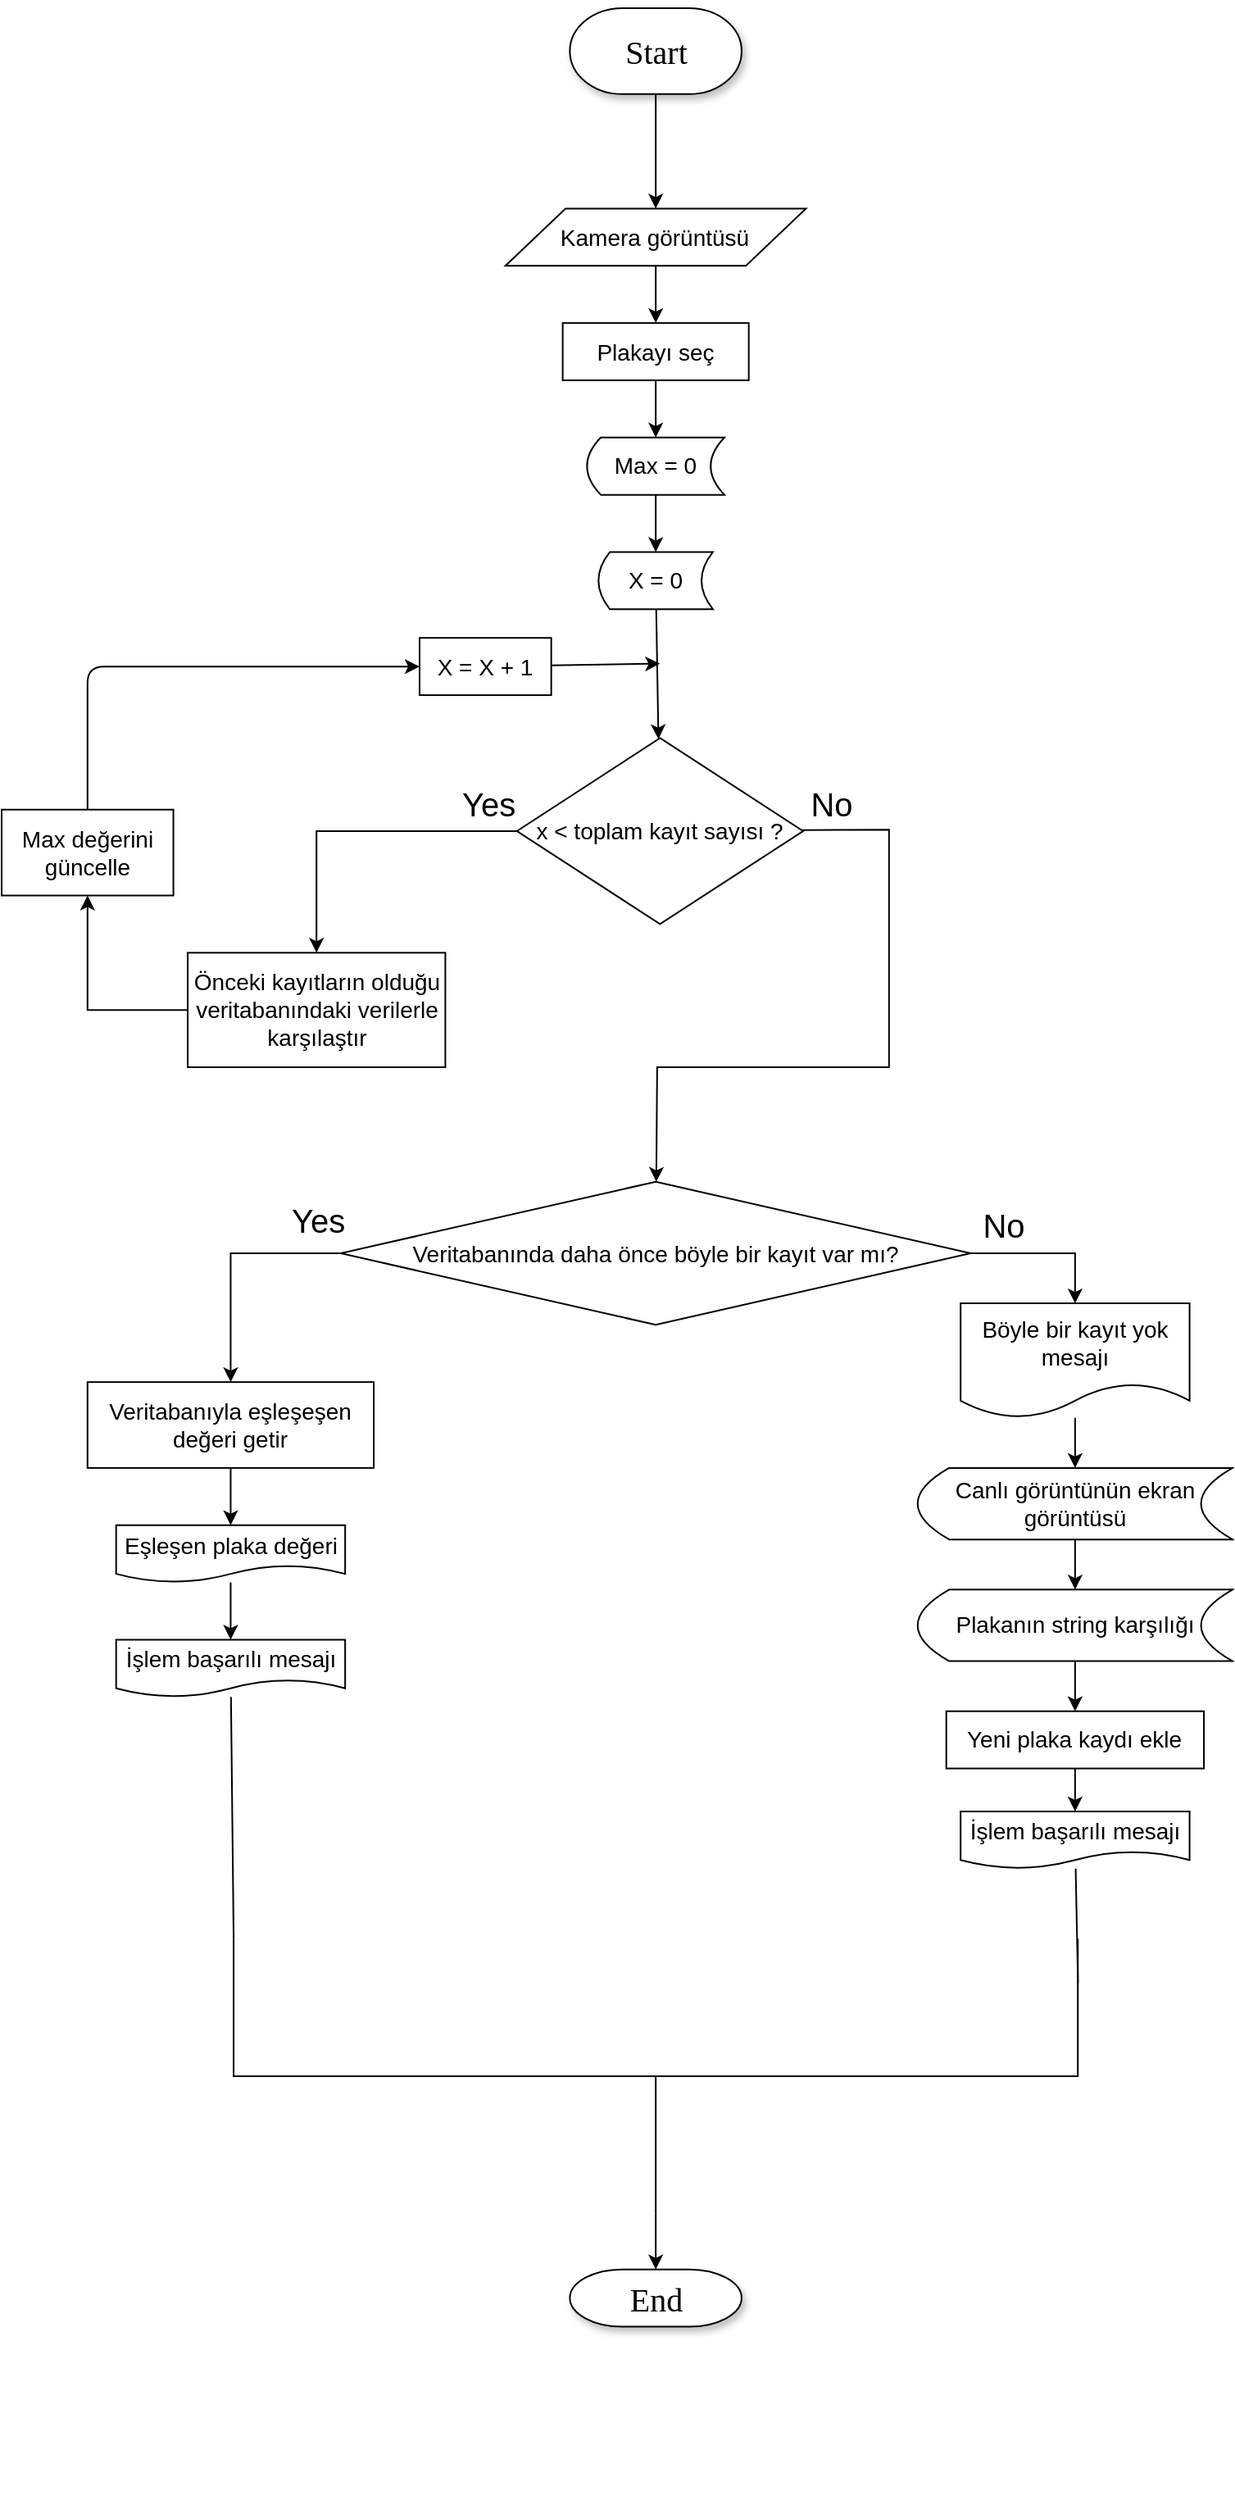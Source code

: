 <mxfile version="10.9.0" type="device"><diagram name="Page-1" id="edf60f1a-56cd-e834-aa8a-f176f3a09ee4"><mxGraphModel dx="1074" dy="545" grid="1" gridSize="10" guides="1" tooltips="1" connect="1" arrows="1" fold="1" page="1" pageScale="1" pageWidth="1169" pageHeight="827" background="#ffffff" math="0" shadow="0"><root><mxCell id="0"/><mxCell id="1" parent="0"/><mxCell id="HknbT4AXbWzErIA2u8Cp-110" value="" style="group" parent="1" vertex="1" connectable="0"><mxGeometry x="205" y="91" width="751" height="1519" as="geometry"/></mxCell><mxCell id="HknbT4AXbWzErIA2u8Cp-5" value="&lt;font style=&quot;font-size: 20px&quot;&gt;Start&lt;/font&gt;" style="strokeWidth=1;html=1;shape=mxgraph.flowchart.terminator;whiteSpace=wrap;rounded=0;shadow=1;labelBackgroundColor=none;fillColor=#ffffff;fontFamily=Verdana;fontSize=8;fontColor=#000000;align=center;" parent="HknbT4AXbWzErIA2u8Cp-110" vertex="1"><mxGeometry x="346.683" width="104.791" height="52.379" as="geometry"/></mxCell><mxCell id="HknbT4AXbWzErIA2u8Cp-6" value="&lt;font style=&quot;font-size: 20px&quot;&gt;End&lt;/font&gt;" style="strokeWidth=1;html=1;shape=mxgraph.flowchart.terminator;whiteSpace=wrap;rounded=0;shadow=1;labelBackgroundColor=none;fillColor=#ffffff;fontFamily=Verdana;fontSize=8;fontColor=#000000;align=center;" parent="HknbT4AXbWzErIA2u8Cp-110" vertex="1"><mxGeometry x="346.683" y="1379.322" width="104.791" height="34.92" as="geometry"/></mxCell><mxCell id="HknbT4AXbWzErIA2u8Cp-7" value="&lt;font style=&quot;font-size: 14px&quot;&gt;Veritabanında daha önce böyle bir kayıt var mı?&lt;/font&gt;" style="rhombus;whiteSpace=wrap;html=1;" parent="HknbT4AXbWzErIA2u8Cp-110" vertex="1"><mxGeometry x="206.962" y="715.851" width="384.233" height="87.299" as="geometry"/></mxCell><mxCell id="HknbT4AXbWzErIA2u8Cp-13" value="&lt;font style=&quot;font-size: 14px&quot;&gt;Önceki kayıtların olduğu veritabanındaki verilerle karşılaştır&lt;/font&gt;" style="rounded=0;whiteSpace=wrap;html=1;" parent="HknbT4AXbWzErIA2u8Cp-110" vertex="1"><mxGeometry x="113.523" y="576.172" width="157.186" height="69.839" as="geometry"/></mxCell><mxCell id="HknbT4AXbWzErIA2u8Cp-19" value="&lt;font style=&quot;font-size: 20px&quot;&gt;Yes&lt;/font&gt;" style="text;html=1;resizable=0;points=[];autosize=1;align=left;verticalAlign=top;spacingTop=-4;" parent="HknbT4AXbWzErIA2u8Cp-110" vertex="1"><mxGeometry x="174.651" y="724.58" width="50" height="20" as="geometry"/></mxCell><mxCell id="HknbT4AXbWzErIA2u8Cp-34" style="edgeStyle=orthogonalEdgeStyle;rounded=0;orthogonalLoop=1;jettySize=auto;html=1;exitX=0;exitY=0.5;exitDx=0;exitDy=0;exitPerimeter=0;entryX=0.5;entryY=0;entryDx=0;entryDy=0;entryPerimeter=0;" parent="HknbT4AXbWzErIA2u8Cp-110" source="HknbT4AXbWzErIA2u8Cp-29" target="HknbT4AXbWzErIA2u8Cp-6" edge="1"><mxGeometry relative="1" as="geometry"/></mxCell><mxCell id="HknbT4AXbWzErIA2u8Cp-29" value="" style="strokeWidth=1;html=1;shape=mxgraph.flowchart.annotation_2;align=left;pointerEvents=1;rotation=-90;" parent="HknbT4AXbWzErIA2u8Cp-110" vertex="1"><mxGeometry x="315.245" y="1003.937" width="167.665" height="515.063" as="geometry"/></mxCell><mxCell id="HknbT4AXbWzErIA2u8Cp-41" value="" style="endArrow=classic;html=1;exitX=1;exitY=0.5;exitDx=0;exitDy=0;rounded=0;" parent="HknbT4AXbWzErIA2u8Cp-110" source="HknbT4AXbWzErIA2u8Cp-7" target="HknbT4AXbWzErIA2u8Cp-101" edge="1"><mxGeometry width="50" height="50" relative="1" as="geometry"><mxPoint x="593.814" y="1466.621" as="sourcePoint"/><mxPoint x="645.627" y="1519" as="targetPoint"/><Array as="points"><mxPoint x="654.942" y="759.5"/></Array></mxGeometry></mxCell><mxCell id="HknbT4AXbWzErIA2u8Cp-44" value="&lt;font style=&quot;font-size: 14px&quot;&gt;Veritabanıyla eşleşeşen değeri getir&lt;/font&gt;" style="rounded=0;whiteSpace=wrap;html=1;strokeWidth=1;" parent="HknbT4AXbWzErIA2u8Cp-110" vertex="1"><mxGeometry x="52.395" y="838.069" width="174.651" height="52.379" as="geometry"/></mxCell><mxCell id="HknbT4AXbWzErIA2u8Cp-52" value="" style="endArrow=classic;html=1;entryX=0.5;entryY=0;entryDx=0;entryDy=0;exitX=0;exitY=0.5;exitDx=0;exitDy=0;rounded=0;" parent="HknbT4AXbWzErIA2u8Cp-110" source="HknbT4AXbWzErIA2u8Cp-7" target="HknbT4AXbWzErIA2u8Cp-44" edge="1"><mxGeometry width="50" height="50" relative="1" as="geometry"><mxPoint x="69.86" y="1222.184" as="sourcePoint"/><mxPoint x="104.791" y="1388.052" as="targetPoint"/><Array as="points"><mxPoint x="139.721" y="759.5"/></Array></mxGeometry></mxCell><mxCell id="HknbT4AXbWzErIA2u8Cp-53" value="&lt;font style=&quot;font-size: 20px&quot;&gt;No&lt;/font&gt;" style="text;html=1;strokeColor=none;fillColor=none;align=center;verticalAlign=middle;whiteSpace=wrap;rounded=0;" parent="HknbT4AXbWzErIA2u8Cp-110" vertex="1"><mxGeometry x="489.023" y="467.049" width="34.93" height="34.92" as="geometry"/></mxCell><mxCell id="HknbT4AXbWzErIA2u8Cp-54" value="&lt;font style=&quot;font-size: 14px&quot;&gt;Canlı görüntünün ekran görüntüsü&lt;/font&gt;" style="shape=dataStorage;whiteSpace=wrap;html=1;strokeWidth=1;align=center;" parent="HknbT4AXbWzErIA2u8Cp-110" vertex="1"><mxGeometry x="558.884" y="890.448" width="192.116" height="43.649" as="geometry"/></mxCell><mxCell id="HknbT4AXbWzErIA2u8Cp-58" value="&lt;font style=&quot;font-size: 14px&quot;&gt;Yeni plaka kaydı ekle&lt;/font&gt;" style="rounded=0;whiteSpace=wrap;html=1;" parent="HknbT4AXbWzErIA2u8Cp-110" vertex="1"><mxGeometry x="576.349" y="1038.856" width="157.186" height="34.92" as="geometry"/></mxCell><mxCell id="HknbT4AXbWzErIA2u8Cp-62" value="&lt;font style=&quot;font-size: 14px&quot;&gt;Kamera görüntüsü&lt;/font&gt;" style="shape=parallelogram;perimeter=parallelogramPerimeter;whiteSpace=wrap;html=1;" parent="HknbT4AXbWzErIA2u8Cp-110" vertex="1"><mxGeometry x="307.386" y="122.218" width="183.384" height="34.92" as="geometry"/></mxCell><mxCell id="HknbT4AXbWzErIA2u8Cp-63" value="" style="endArrow=classic;html=1;exitX=0.5;exitY=1;exitDx=0;exitDy=0;exitPerimeter=0;" parent="HknbT4AXbWzErIA2u8Cp-110" source="HknbT4AXbWzErIA2u8Cp-5" target="HknbT4AXbWzErIA2u8Cp-62" edge="1"><mxGeometry width="50" height="50" relative="1" as="geometry"><mxPoint x="433.135" y="733.31" as="sourcePoint"/><mxPoint x="520.46" y="646.011" as="targetPoint"/></mxGeometry></mxCell><mxCell id="HknbT4AXbWzErIA2u8Cp-64" value="&lt;font style=&quot;font-size: 14px&quot;&gt;Plakayı seç&lt;/font&gt;" style="rounded=0;whiteSpace=wrap;html=1;strokeWidth=1;" parent="HknbT4AXbWzErIA2u8Cp-110" vertex="1"><mxGeometry x="342.316" y="192.057" width="113.523" height="34.92" as="geometry"/></mxCell><mxCell id="HknbT4AXbWzErIA2u8Cp-65" value="" style="endArrow=classic;html=1;exitX=0.5;exitY=1;exitDx=0;exitDy=0;" parent="HknbT4AXbWzErIA2u8Cp-110" source="HknbT4AXbWzErIA2u8Cp-62" target="HknbT4AXbWzErIA2u8Cp-64" edge="1"><mxGeometry width="50" height="50" relative="1" as="geometry"><mxPoint x="464.572" y="785.69" as="sourcePoint"/><mxPoint x="551.898" y="698.391" as="targetPoint"/></mxGeometry></mxCell><mxCell id="HknbT4AXbWzErIA2u8Cp-66" value="&lt;font style=&quot;font-size: 14px&quot;&gt;Plakanın string karşılığı&lt;/font&gt;" style="shape=dataStorage;whiteSpace=wrap;html=1;strokeWidth=1;" parent="HknbT4AXbWzErIA2u8Cp-110" vertex="1"><mxGeometry x="558.884" y="964.652" width="192.116" height="43.649" as="geometry"/></mxCell><mxCell id="HknbT4AXbWzErIA2u8Cp-51" value="" style="endArrow=classic;html=1;exitX=0.5;exitY=1;exitDx=0;exitDy=0;" parent="HknbT4AXbWzErIA2u8Cp-110" source="HknbT4AXbWzErIA2u8Cp-54" target="HknbT4AXbWzErIA2u8Cp-66" edge="1"><mxGeometry width="50" height="50" relative="1" as="geometry"><mxPoint x="751" y="1676.138" as="sourcePoint"/><mxPoint x="646.209" y="1623.759" as="targetPoint"/></mxGeometry></mxCell><mxCell id="HknbT4AXbWzErIA2u8Cp-67" value="" style="endArrow=classic;html=1;entryX=0.5;entryY=0;entryDx=0;entryDy=0;" parent="HknbT4AXbWzErIA2u8Cp-110" source="HknbT4AXbWzErIA2u8Cp-66" target="HknbT4AXbWzErIA2u8Cp-58" edge="1"><mxGeometry width="50" height="50" relative="1" as="geometry"><mxPoint x="733.535" y="1684.868" as="sourcePoint"/><mxPoint x="820.86" y="1597.569" as="targetPoint"/></mxGeometry></mxCell><mxCell id="HknbT4AXbWzErIA2u8Cp-71" value="" style="endArrow=classic;html=1;" parent="HknbT4AXbWzErIA2u8Cp-110" source="HknbT4AXbWzErIA2u8Cp-64" target="HknbT4AXbWzErIA2u8Cp-84" edge="1"><mxGeometry width="50" height="50" relative="1" as="geometry"><mxPoint x="454.093" y="925.368" as="sourcePoint"/><mxPoint x="482.256" y="261.897" as="targetPoint"/></mxGeometry></mxCell><mxCell id="HknbT4AXbWzErIA2u8Cp-72" value="&lt;font style=&quot;font-size: 14px&quot;&gt;x &amp;lt; toplam kayıt sayısı ?&lt;/font&gt;" style="rhombus;whiteSpace=wrap;html=1;strokeWidth=1;" parent="HknbT4AXbWzErIA2u8Cp-110" vertex="1"><mxGeometry x="314.372" y="445.224" width="174.651" height="113.489" as="geometry"/></mxCell><mxCell id="HknbT4AXbWzErIA2u8Cp-75" value="" style="endArrow=classic;html=1;" parent="HknbT4AXbWzErIA2u8Cp-110" source="HknbT4AXbWzErIA2u8Cp-86" target="HknbT4AXbWzErIA2u8Cp-72" edge="1"><mxGeometry width="50" height="50" relative="1" as="geometry"><mxPoint x="398.819" y="366.655" as="sourcePoint"/><mxPoint x="261.977" y="820.609" as="targetPoint"/></mxGeometry></mxCell><mxCell id="HknbT4AXbWzErIA2u8Cp-78" value="" style="endArrow=classic;html=1;rounded=0;" parent="HknbT4AXbWzErIA2u8Cp-110" source="HknbT4AXbWzErIA2u8Cp-72" target="HknbT4AXbWzErIA2u8Cp-7" edge="1"><mxGeometry width="50" height="50" relative="1" as="geometry"><mxPoint x="506.488" y="523.793" as="sourcePoint"/><mxPoint x="611.279" y="750.77" as="targetPoint"/><Array as="points"><mxPoint x="541.419" y="501.095"/><mxPoint x="541.419" y="646.011"/><mxPoint x="399.951" y="646.011"/></Array></mxGeometry></mxCell><mxCell id="HknbT4AXbWzErIA2u8Cp-79" value="&lt;font style=&quot;font-size: 20px&quot;&gt;No&lt;/font&gt;" style="text;html=1;strokeColor=none;fillColor=none;align=center;verticalAlign=middle;whiteSpace=wrap;rounded=0;" parent="HknbT4AXbWzErIA2u8Cp-110" vertex="1"><mxGeometry x="593.814" y="724.58" width="34.93" height="34.92" as="geometry"/></mxCell><mxCell id="HknbT4AXbWzErIA2u8Cp-80" value="&lt;font style=&quot;font-size: 20px&quot;&gt;Yes&lt;/font&gt;" style="text;html=1;resizable=0;points=[];autosize=1;align=left;verticalAlign=top;spacingTop=-4;" parent="HknbT4AXbWzErIA2u8Cp-110" vertex="1"><mxGeometry x="279.442" y="471.414" width="50" height="20" as="geometry"/></mxCell><mxCell id="HknbT4AXbWzErIA2u8Cp-81" value="" style="endArrow=classic;html=1;rounded=0;" parent="HknbT4AXbWzErIA2u8Cp-110" source="HknbT4AXbWzErIA2u8Cp-13" target="HknbT4AXbWzErIA2u8Cp-89" edge="1"><mxGeometry width="50" height="50" relative="1" as="geometry"><mxPoint x="209.581" y="768.23" as="sourcePoint"/><mxPoint x="52.395" y="384.115" as="targetPoint"/><Array as="points"><mxPoint x="52.395" y="611.092"/></Array></mxGeometry></mxCell><mxCell id="HknbT4AXbWzErIA2u8Cp-84" value="&lt;span&gt;&lt;font style=&quot;font-size: 14px&quot;&gt;Max = 0&lt;/font&gt;&lt;/span&gt;" style="shape=dataStorage;whiteSpace=wrap;html=1;strokeWidth=1;" parent="HknbT4AXbWzErIA2u8Cp-110" vertex="1"><mxGeometry x="357.162" y="261.897" width="83.833" height="34.92" as="geometry"/></mxCell><mxCell id="HknbT4AXbWzErIA2u8Cp-22" style="edgeStyle=orthogonalEdgeStyle;rounded=0;orthogonalLoop=1;jettySize=auto;html=1;" parent="HknbT4AXbWzErIA2u8Cp-110" source="HknbT4AXbWzErIA2u8Cp-72" target="HknbT4AXbWzErIA2u8Cp-13" edge="1"><mxGeometry relative="1" as="geometry"><mxPoint x="384.233" y="1030.126" as="sourcePoint"/></mxGeometry></mxCell><mxCell id="HknbT4AXbWzErIA2u8Cp-86" value="&lt;span&gt;&lt;font style=&quot;font-size: 14px&quot;&gt;X = 0&lt;/font&gt;&lt;/span&gt;" style="shape=dataStorage;whiteSpace=wrap;html=1;strokeWidth=1;" parent="HknbT4AXbWzErIA2u8Cp-110" vertex="1"><mxGeometry x="364.148" y="331.736" width="69.86" height="34.92" as="geometry"/></mxCell><mxCell id="HknbT4AXbWzErIA2u8Cp-87" value="&lt;font style=&quot;font-size: 14px&quot;&gt;X = X + 1&lt;/font&gt;" style="rounded=0;whiteSpace=wrap;html=1;strokeWidth=1;" parent="HknbT4AXbWzErIA2u8Cp-110" vertex="1"><mxGeometry x="254.991" y="384.115" width="80.34" height="34.92" as="geometry"/></mxCell><mxCell id="HknbT4AXbWzErIA2u8Cp-88" value="" style="endArrow=classic;html=1;" parent="HknbT4AXbWzErIA2u8Cp-110" source="HknbT4AXbWzErIA2u8Cp-87" edge="1"><mxGeometry width="50" height="50" relative="1" as="geometry"><mxPoint x="576.349" y="471.414" as="sourcePoint"/><mxPoint x="401.698" y="399.829" as="targetPoint"/></mxGeometry></mxCell><mxCell id="HknbT4AXbWzErIA2u8Cp-89" value="&lt;font style=&quot;font-size: 14px&quot;&gt;Max değerini güncelle&lt;/font&gt;" style="rounded=0;whiteSpace=wrap;html=1;strokeWidth=1;" parent="HknbT4AXbWzErIA2u8Cp-110" vertex="1"><mxGeometry y="488.874" width="104.791" height="52.379" as="geometry"/></mxCell><mxCell id="HknbT4AXbWzErIA2u8Cp-90" value="" style="endArrow=classic;html=1;" parent="HknbT4AXbWzErIA2u8Cp-110" source="HknbT4AXbWzErIA2u8Cp-89" target="HknbT4AXbWzErIA2u8Cp-87" edge="1"><mxGeometry width="50" height="50" relative="1" as="geometry"><mxPoint x="52.395" y="436.494" as="sourcePoint"/><mxPoint x="139.721" y="349.195" as="targetPoint"/><Array as="points"><mxPoint x="52.395" y="401.575"/></Array></mxGeometry></mxCell><mxCell id="HknbT4AXbWzErIA2u8Cp-95" value="&lt;font style=&quot;font-size: 14px&quot;&gt;İşlem başarılı mesajı&lt;/font&gt;" style="shape=document;whiteSpace=wrap;html=1;boundedLbl=1;strokeWidth=1;" parent="HknbT4AXbWzErIA2u8Cp-110" vertex="1"><mxGeometry x="69.86" y="995.207" width="139.721" height="34.92" as="geometry"/></mxCell><mxCell id="HknbT4AXbWzErIA2u8Cp-96" value="&lt;font style=&quot;font-size: 14px&quot;&gt;Eşleşen plaka değeri&lt;/font&gt;" style="shape=document;whiteSpace=wrap;html=1;boundedLbl=1;strokeWidth=1;" parent="HknbT4AXbWzErIA2u8Cp-110" vertex="1"><mxGeometry x="69.86" y="925.368" width="139.721" height="34.92" as="geometry"/></mxCell><mxCell id="HknbT4AXbWzErIA2u8Cp-97" value="" style="endArrow=classic;html=1;" parent="HknbT4AXbWzErIA2u8Cp-110" source="HknbT4AXbWzErIA2u8Cp-96" target="HknbT4AXbWzErIA2u8Cp-95" edge="1"><mxGeometry width="50" height="50" relative="1" as="geometry"><mxPoint x="206.088" y="1204.724" as="sourcePoint"/><mxPoint x="293.414" y="1117.425" as="targetPoint"/></mxGeometry></mxCell><mxCell id="HknbT4AXbWzErIA2u8Cp-99" value="" style="endArrow=classic;html=1;" parent="HknbT4AXbWzErIA2u8Cp-110" source="HknbT4AXbWzErIA2u8Cp-44" target="HknbT4AXbWzErIA2u8Cp-96" edge="1"><mxGeometry width="50" height="50" relative="1" as="geometry"><mxPoint x="52.395" y="1012.667" as="sourcePoint"/><mxPoint x="139.721" y="925.368" as="targetPoint"/></mxGeometry></mxCell><mxCell id="HknbT4AXbWzErIA2u8Cp-100" value="" style="endArrow=none;html=1;entryX=1;entryY=0;entryDx=0;entryDy=0;entryPerimeter=0;" parent="HknbT4AXbWzErIA2u8Cp-110" source="HknbT4AXbWzErIA2u8Cp-95" target="HknbT4AXbWzErIA2u8Cp-29" edge="1"><mxGeometry width="50" height="50" relative="1" as="geometry"><mxPoint y="1152.345" as="sourcePoint"/><mxPoint x="87.326" y="1065.046" as="targetPoint"/></mxGeometry></mxCell><mxCell id="HknbT4AXbWzErIA2u8Cp-101" value="&lt;font style=&quot;font-size: 14px&quot;&gt;Böyle bir kayıt yok mesajı&lt;/font&gt;" style="shape=document;whiteSpace=wrap;html=1;boundedLbl=1;strokeWidth=1;" parent="HknbT4AXbWzErIA2u8Cp-110" vertex="1"><mxGeometry x="585.081" y="790.055" width="139.721" height="69.839" as="geometry"/></mxCell><mxCell id="HknbT4AXbWzErIA2u8Cp-102" value="" style="endArrow=classic;html=1;" parent="HknbT4AXbWzErIA2u8Cp-110" source="HknbT4AXbWzErIA2u8Cp-101" target="HknbT4AXbWzErIA2u8Cp-54" edge="1"><mxGeometry width="50" height="50" relative="1" as="geometry"><mxPoint x="454.093" y="977.747" as="sourcePoint"/><mxPoint x="541.419" y="890.448" as="targetPoint"/></mxGeometry></mxCell><mxCell id="HknbT4AXbWzErIA2u8Cp-104" value="&lt;font style=&quot;font-size: 14px&quot;&gt;İşlem başarılı mesajı&lt;/font&gt;" style="shape=document;whiteSpace=wrap;html=1;boundedLbl=1;strokeWidth=1;" parent="HknbT4AXbWzErIA2u8Cp-110" vertex="1"><mxGeometry x="585.081" y="1099.966" width="139.721" height="34.92" as="geometry"/></mxCell><mxCell id="HknbT4AXbWzErIA2u8Cp-105" value="" style="endArrow=classic;html=1;" parent="HknbT4AXbWzErIA2u8Cp-110" source="HknbT4AXbWzErIA2u8Cp-58" target="HknbT4AXbWzErIA2u8Cp-104" edge="1"><mxGeometry width="50" height="50" relative="1" as="geometry"><mxPoint x="489.023" y="1169.805" as="sourcePoint"/><mxPoint x="576.349" y="1082.506" as="targetPoint"/></mxGeometry></mxCell><mxCell id="HknbT4AXbWzErIA2u8Cp-107" value="" style="endArrow=none;html=1;" parent="HknbT4AXbWzErIA2u8Cp-110" source="HknbT4AXbWzErIA2u8Cp-104" edge="1"><mxGeometry width="50" height="50" relative="1" as="geometry"><mxPoint x="366.767" y="1082.506" as="sourcePoint"/><mxPoint x="656.688" y="1204.724" as="targetPoint"/></mxGeometry></mxCell><mxCell id="HknbT4AXbWzErIA2u8Cp-83" value="" style="endArrow=classic;html=1;" parent="HknbT4AXbWzErIA2u8Cp-110" source="HknbT4AXbWzErIA2u8Cp-84" target="HknbT4AXbWzErIA2u8Cp-86" edge="1"><mxGeometry width="50" height="50" relative="1" as="geometry"><mxPoint x="482.183" y="296.816" as="sourcePoint"/><mxPoint x="398.86" y="331.736" as="targetPoint"/></mxGeometry></mxCell></root></mxGraphModel></diagram></mxfile>